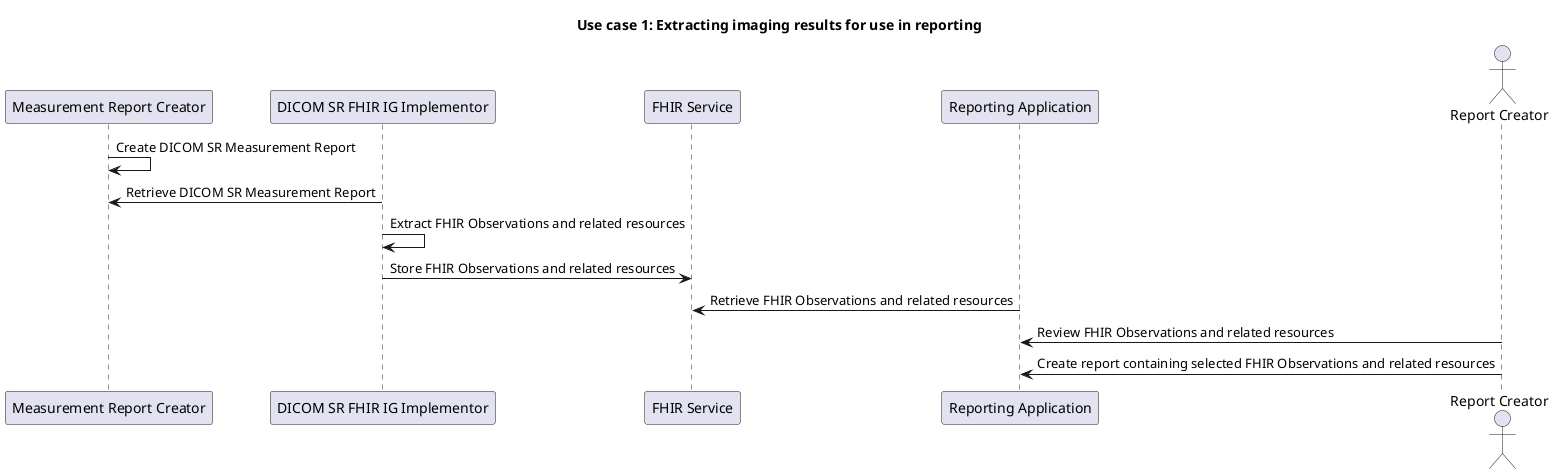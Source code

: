@startuml dicom_sr_report_extraction
title Use case 1: Extracting imaging results for use in reporting

participant "Measurement Report Creator" as sr_creator
participant "DICOM SR FHIR IG Implementor" as ig_implementor
participant "FHIR Service" as fhir_service
participant "Reporting Application" as report_creator
actor "Report Creator" as reporter

sr_creator -> sr_creator: Create DICOM SR Measurement Report
ig_implementor -> sr_creator: Retrieve DICOM SR Measurement Report
ig_implementor -> ig_implementor: Extract FHIR Observations and related resources
ig_implementor -> fhir_service: Store FHIR Observations and related resources
report_creator -> fhir_service: Retrieve FHIR Observations and related resources
reporter -> report_creator: Review FHIR Observations and related resources
reporter -> report_creator: Create report containing selected FHIR Observations and related resources

@enduml